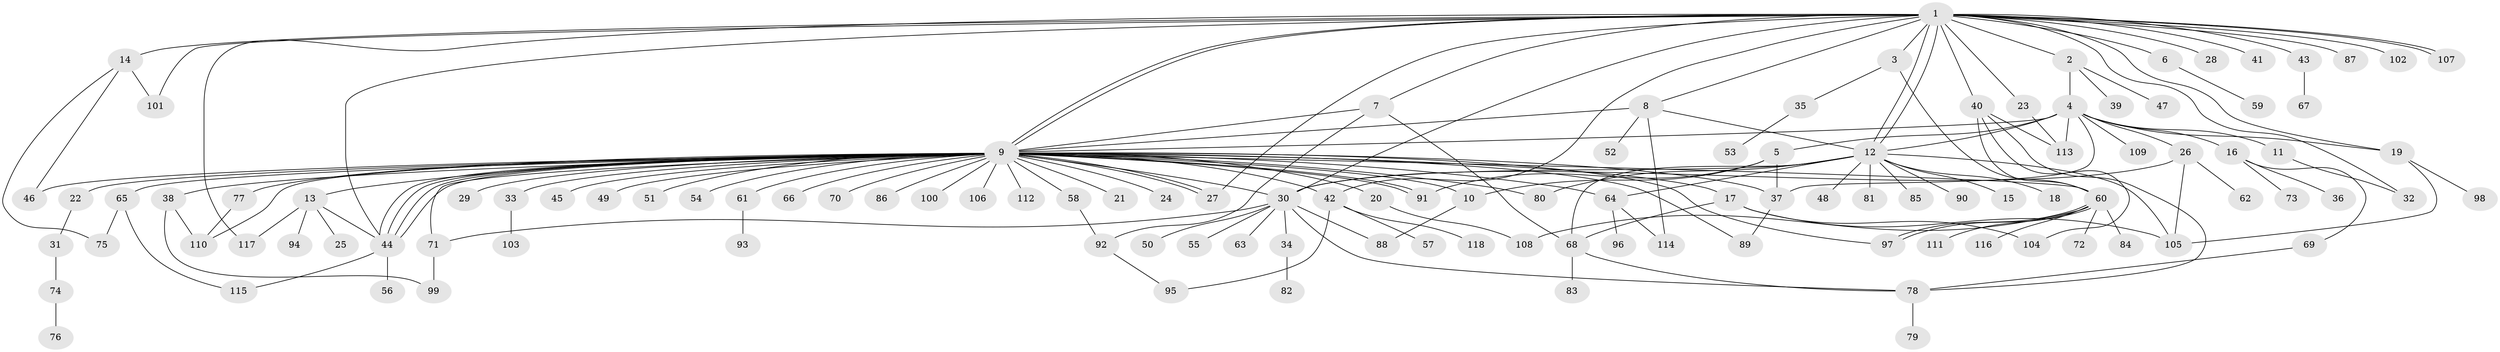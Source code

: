 // coarse degree distribution, {1: 0.9142857142857143, 2: 0.02857142857142857, 15: 0.02857142857142857, 19: 0.02857142857142857}
// Generated by graph-tools (version 1.1) at 2025/50/03/04/25 21:50:11]
// undirected, 118 vertices, 175 edges
graph export_dot {
graph [start="1"]
  node [color=gray90,style=filled];
  1;
  2;
  3;
  4;
  5;
  6;
  7;
  8;
  9;
  10;
  11;
  12;
  13;
  14;
  15;
  16;
  17;
  18;
  19;
  20;
  21;
  22;
  23;
  24;
  25;
  26;
  27;
  28;
  29;
  30;
  31;
  32;
  33;
  34;
  35;
  36;
  37;
  38;
  39;
  40;
  41;
  42;
  43;
  44;
  45;
  46;
  47;
  48;
  49;
  50;
  51;
  52;
  53;
  54;
  55;
  56;
  57;
  58;
  59;
  60;
  61;
  62;
  63;
  64;
  65;
  66;
  67;
  68;
  69;
  70;
  71;
  72;
  73;
  74;
  75;
  76;
  77;
  78;
  79;
  80;
  81;
  82;
  83;
  84;
  85;
  86;
  87;
  88;
  89;
  90;
  91;
  92;
  93;
  94;
  95;
  96;
  97;
  98;
  99;
  100;
  101;
  102;
  103;
  104;
  105;
  106;
  107;
  108;
  109;
  110;
  111;
  112;
  113;
  114;
  115;
  116;
  117;
  118;
  1 -- 2;
  1 -- 3;
  1 -- 6;
  1 -- 7;
  1 -- 8;
  1 -- 9;
  1 -- 9;
  1 -- 12;
  1 -- 12;
  1 -- 14;
  1 -- 19;
  1 -- 23;
  1 -- 27;
  1 -- 28;
  1 -- 30;
  1 -- 32;
  1 -- 40;
  1 -- 41;
  1 -- 42;
  1 -- 43;
  1 -- 44;
  1 -- 87;
  1 -- 101;
  1 -- 102;
  1 -- 107;
  1 -- 107;
  1 -- 117;
  2 -- 4;
  2 -- 39;
  2 -- 47;
  3 -- 35;
  3 -- 60;
  4 -- 5;
  4 -- 9;
  4 -- 11;
  4 -- 12;
  4 -- 16;
  4 -- 19;
  4 -- 26;
  4 -- 37;
  4 -- 109;
  4 -- 113;
  5 -- 10;
  5 -- 37;
  5 -- 91;
  6 -- 59;
  7 -- 9;
  7 -- 68;
  7 -- 92;
  8 -- 9;
  8 -- 12;
  8 -- 52;
  8 -- 114;
  9 -- 10;
  9 -- 13;
  9 -- 17;
  9 -- 20;
  9 -- 21;
  9 -- 22;
  9 -- 24;
  9 -- 27;
  9 -- 27;
  9 -- 29;
  9 -- 30;
  9 -- 33;
  9 -- 37;
  9 -- 38;
  9 -- 42;
  9 -- 44;
  9 -- 44;
  9 -- 44;
  9 -- 44;
  9 -- 45;
  9 -- 46;
  9 -- 49;
  9 -- 51;
  9 -- 54;
  9 -- 58;
  9 -- 60;
  9 -- 61;
  9 -- 64;
  9 -- 65;
  9 -- 66;
  9 -- 70;
  9 -- 71;
  9 -- 77;
  9 -- 80;
  9 -- 86;
  9 -- 89;
  9 -- 91;
  9 -- 91;
  9 -- 97;
  9 -- 100;
  9 -- 106;
  9 -- 110;
  9 -- 112;
  10 -- 88;
  11 -- 32;
  12 -- 15;
  12 -- 18;
  12 -- 30;
  12 -- 48;
  12 -- 64;
  12 -- 68;
  12 -- 80;
  12 -- 81;
  12 -- 85;
  12 -- 90;
  12 -- 105;
  13 -- 25;
  13 -- 44;
  13 -- 94;
  13 -- 117;
  14 -- 46;
  14 -- 75;
  14 -- 101;
  16 -- 36;
  16 -- 69;
  16 -- 73;
  17 -- 68;
  17 -- 104;
  17 -- 105;
  19 -- 98;
  19 -- 105;
  20 -- 108;
  22 -- 31;
  23 -- 113;
  26 -- 30;
  26 -- 62;
  26 -- 105;
  30 -- 34;
  30 -- 50;
  30 -- 55;
  30 -- 63;
  30 -- 71;
  30 -- 78;
  30 -- 88;
  31 -- 74;
  33 -- 103;
  34 -- 82;
  35 -- 53;
  37 -- 89;
  38 -- 99;
  38 -- 110;
  40 -- 60;
  40 -- 78;
  40 -- 104;
  40 -- 113;
  42 -- 57;
  42 -- 95;
  42 -- 118;
  43 -- 67;
  44 -- 56;
  44 -- 115;
  58 -- 92;
  60 -- 72;
  60 -- 84;
  60 -- 97;
  60 -- 97;
  60 -- 108;
  60 -- 111;
  60 -- 116;
  61 -- 93;
  64 -- 96;
  64 -- 114;
  65 -- 75;
  65 -- 115;
  68 -- 78;
  68 -- 83;
  69 -- 78;
  71 -- 99;
  74 -- 76;
  77 -- 110;
  78 -- 79;
  92 -- 95;
}
